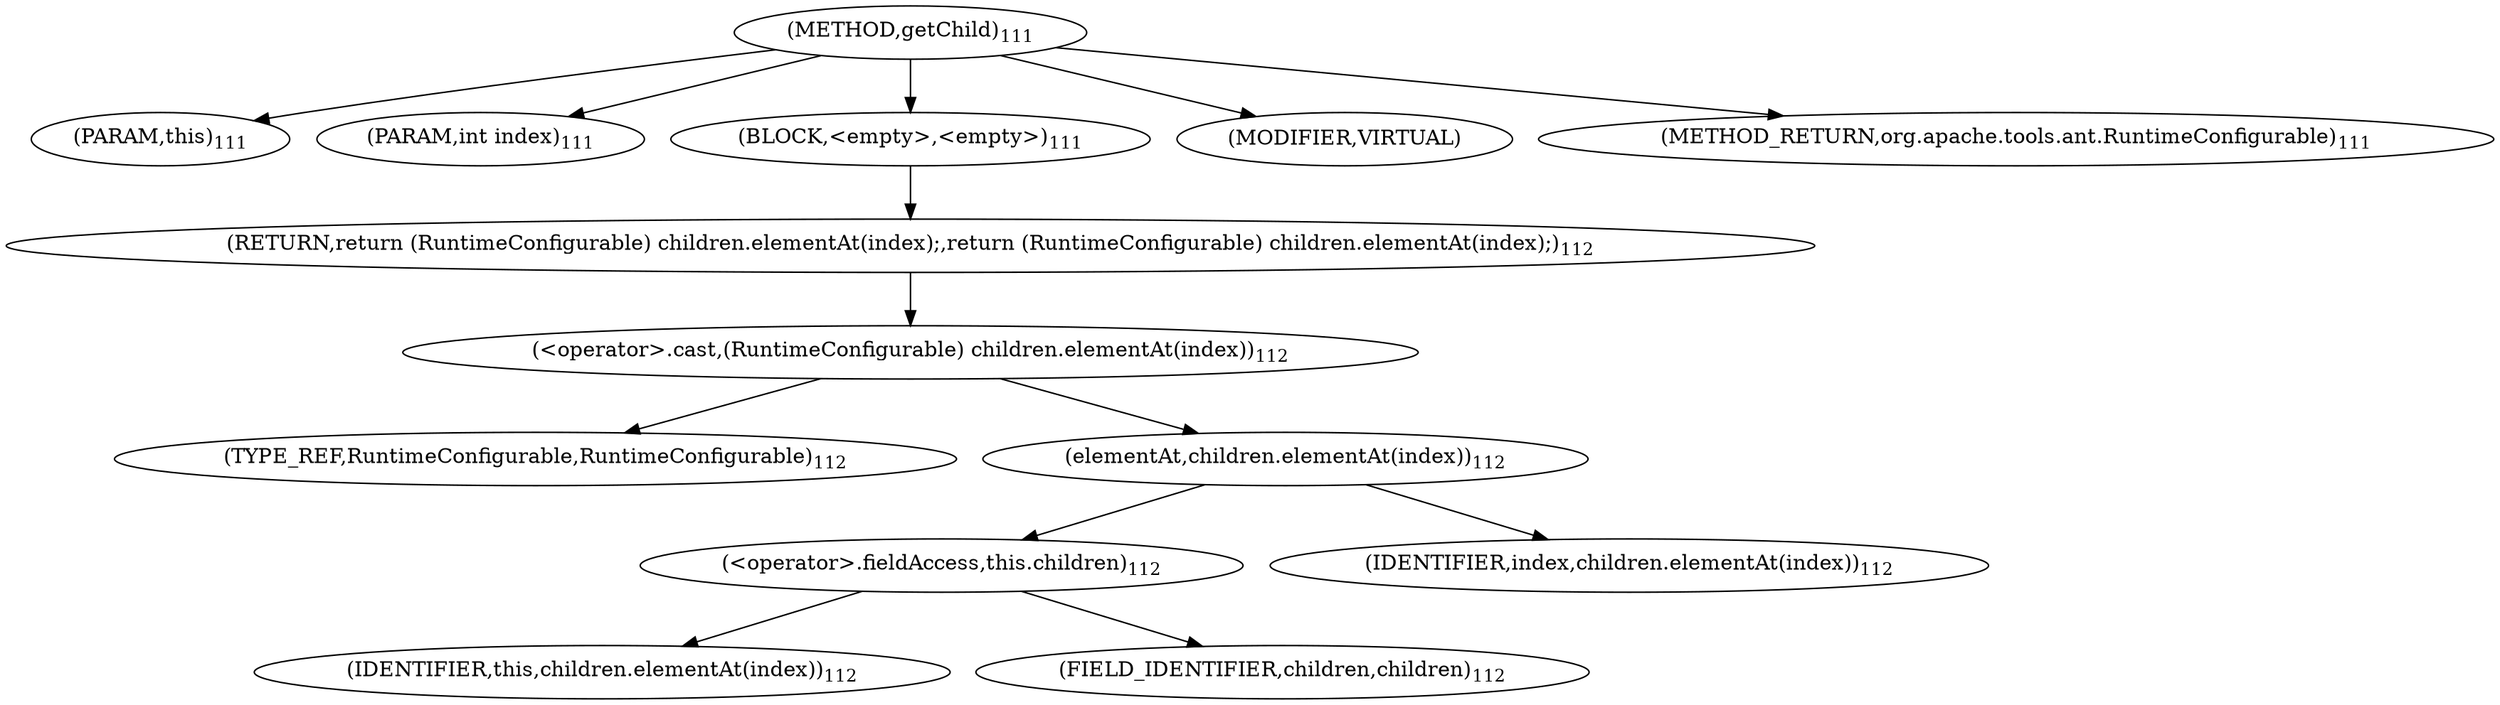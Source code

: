 digraph "getChild" {  
"121" [label = <(METHOD,getChild)<SUB>111</SUB>> ]
"122" [label = <(PARAM,this)<SUB>111</SUB>> ]
"123" [label = <(PARAM,int index)<SUB>111</SUB>> ]
"124" [label = <(BLOCK,&lt;empty&gt;,&lt;empty&gt;)<SUB>111</SUB>> ]
"125" [label = <(RETURN,return (RuntimeConfigurable) children.elementAt(index);,return (RuntimeConfigurable) children.elementAt(index);)<SUB>112</SUB>> ]
"126" [label = <(&lt;operator&gt;.cast,(RuntimeConfigurable) children.elementAt(index))<SUB>112</SUB>> ]
"127" [label = <(TYPE_REF,RuntimeConfigurable,RuntimeConfigurable)<SUB>112</SUB>> ]
"128" [label = <(elementAt,children.elementAt(index))<SUB>112</SUB>> ]
"129" [label = <(&lt;operator&gt;.fieldAccess,this.children)<SUB>112</SUB>> ]
"130" [label = <(IDENTIFIER,this,children.elementAt(index))<SUB>112</SUB>> ]
"131" [label = <(FIELD_IDENTIFIER,children,children)<SUB>112</SUB>> ]
"132" [label = <(IDENTIFIER,index,children.elementAt(index))<SUB>112</SUB>> ]
"133" [label = <(MODIFIER,VIRTUAL)> ]
"134" [label = <(METHOD_RETURN,org.apache.tools.ant.RuntimeConfigurable)<SUB>111</SUB>> ]
  "121" -> "122" 
  "121" -> "123" 
  "121" -> "124" 
  "121" -> "133" 
  "121" -> "134" 
  "124" -> "125" 
  "125" -> "126" 
  "126" -> "127" 
  "126" -> "128" 
  "128" -> "129" 
  "128" -> "132" 
  "129" -> "130" 
  "129" -> "131" 
}
